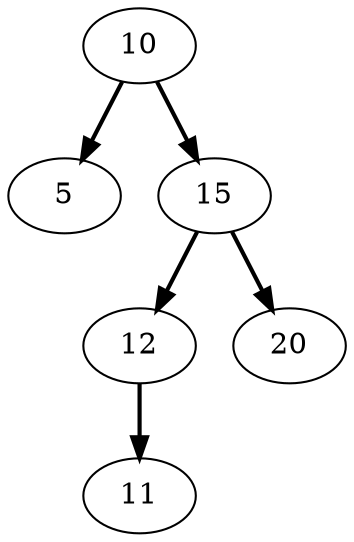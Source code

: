 digraph DotGraph
{
    Node0 [shape="ellipse", color="black", fontcolor="black", fillcolor="#FFFFFF", style="filled", weight="1", label="10"];
    Node1 [shape="ellipse", color="black", fontcolor="black", fillcolor="#FFFFFF", style="filled", weight="1", label="5"];
    Node2 [shape="ellipse", color="black", fontcolor="black", fillcolor="#FFFFFF", style="filled", weight="1", label="15"];
    Node3 [shape="ellipse", color="black", fontcolor="black", fillcolor="#FFFFFF", style="filled", weight="1", label="12"];
    Node4 [shape="ellipse", color="black", fontcolor="black", fillcolor="#FFFFFF", style="filled", weight="1", label="20"];
    Node5 [shape="ellipse", color="black", fontcolor="black", fillcolor="#FFFFFF", style="filled", weight="1", label="11"];

    Node0 -> Node1 [color="#000000", style="bold", weight="1", label=""];
    Node0 -> Node2 [color="#000000", style="bold", weight="1", label=""];
    Node2 -> Node3 [color="#000000", style="bold", weight="1", label=""];
    Node2 -> Node4 [color="#000000", style="bold", weight="1", label=""];
    Node3 -> Node5 [color="#000000", style="bold", weight="1", label=""];
}